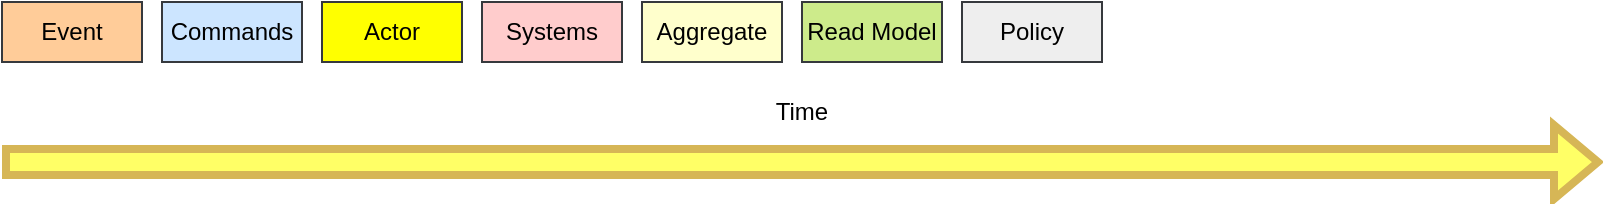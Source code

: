 <mxfile version="20.2.7" type="github" pages="2">
  <diagram id="AtYWghqInqU8W41oMeU8" name="initial">
    <mxGraphModel dx="1622" dy="826" grid="1" gridSize="10" guides="1" tooltips="1" connect="1" arrows="1" fold="1" page="1" pageScale="1" pageWidth="850" pageHeight="1100" math="0" shadow="0">
      <root>
        <mxCell id="0" />
        <mxCell id="1" parent="0" />
        <mxCell id="ltjhZGRiRAZDx3oG4LFS-5" value="" style="shape=flexArrow;endArrow=classic;html=1;rounded=0;strokeWidth=4;fillColor=#FFFF66;strokeColor=#d6b656;" parent="1" edge="1">
          <mxGeometry width="50" height="50" relative="1" as="geometry">
            <mxPoint x="20" y="90" as="sourcePoint" />
            <mxPoint x="820" y="90" as="targetPoint" />
          </mxGeometry>
        </mxCell>
        <mxCell id="ltjhZGRiRAZDx3oG4LFS-7" value="Time" style="text;html=1;strokeColor=none;fillColor=none;align=center;verticalAlign=middle;whiteSpace=wrap;rounded=0;" parent="1" vertex="1">
          <mxGeometry x="390" y="50" width="60" height="30" as="geometry" />
        </mxCell>
        <mxCell id="ltjhZGRiRAZDx3oG4LFS-10" value="Event" style="rounded=0;whiteSpace=wrap;html=1;fillColor=#ffcc99;strokeColor=#36393d;" parent="1" vertex="1">
          <mxGeometry x="20" y="10" width="70" height="30" as="geometry" />
        </mxCell>
        <mxCell id="ltjhZGRiRAZDx3oG4LFS-11" value="Commands" style="rounded=0;whiteSpace=wrap;html=1;fillColor=#cce5ff;strokeColor=#36393d;" parent="1" vertex="1">
          <mxGeometry x="100" y="10" width="70" height="30" as="geometry" />
        </mxCell>
        <mxCell id="ltjhZGRiRAZDx3oG4LFS-12" value="Systems" style="rounded=0;whiteSpace=wrap;html=1;fillColor=#ffcccc;strokeColor=#36393d;" parent="1" vertex="1">
          <mxGeometry x="260" y="10" width="70" height="30" as="geometry" />
        </mxCell>
        <mxCell id="ltjhZGRiRAZDx3oG4LFS-13" value="Actor" style="rounded=0;whiteSpace=wrap;html=1;fillColor=#FFFF00;strokeColor=#36393d;" parent="1" vertex="1">
          <mxGeometry x="180" y="10" width="70" height="30" as="geometry" />
        </mxCell>
        <mxCell id="ltjhZGRiRAZDx3oG4LFS-14" value="Aggregate" style="rounded=0;whiteSpace=wrap;html=1;fillColor=#FFFFCC;strokeColor=#36393d;" parent="1" vertex="1">
          <mxGeometry x="340" y="10" width="70" height="30" as="geometry" />
        </mxCell>
        <mxCell id="ltjhZGRiRAZDx3oG4LFS-15" value="Read Model" style="rounded=0;whiteSpace=wrap;html=1;fillColor=#cdeb8b;strokeColor=#36393d;" parent="1" vertex="1">
          <mxGeometry x="420" y="10" width="70" height="30" as="geometry" />
        </mxCell>
        <mxCell id="2CHt6bRqqWRJEDQmq2RW-1" value="Policy" style="rounded=0;whiteSpace=wrap;html=1;fillColor=#eeeeee;strokeColor=#36393d;" vertex="1" parent="1">
          <mxGeometry x="500" y="10" width="70" height="30" as="geometry" />
        </mxCell>
      </root>
    </mxGraphModel>
  </diagram>
  <diagram id="Cme46fnXYHSA-qkdWMQt" name="Map Events">
    <mxGraphModel dx="1379" dy="702" grid="1" gridSize="10" guides="1" tooltips="1" connect="1" arrows="1" fold="1" page="1" pageScale="1" pageWidth="850" pageHeight="1100" math="0" shadow="0">
      <root>
        <mxCell id="0" />
        <mxCell id="1" parent="0" />
        <mxCell id="kw3Ypy1PHTpfGPapWVnm-1" value="" style="shape=flexArrow;endArrow=classic;html=1;rounded=0;strokeWidth=4;fillColor=#FFFF66;strokeColor=#d6b656;" edge="1" parent="1">
          <mxGeometry width="50" height="50" relative="1" as="geometry">
            <mxPoint x="20" y="90" as="sourcePoint" />
            <mxPoint x="820" y="90" as="targetPoint" />
          </mxGeometry>
        </mxCell>
        <mxCell id="kw3Ypy1PHTpfGPapWVnm-2" value="Time" style="text;html=1;strokeColor=none;fillColor=none;align=center;verticalAlign=middle;whiteSpace=wrap;rounded=0;" vertex="1" parent="1">
          <mxGeometry x="390" y="50" width="60" height="30" as="geometry" />
        </mxCell>
        <mxCell id="kw3Ypy1PHTpfGPapWVnm-3" value="Event" style="rounded=0;whiteSpace=wrap;html=1;fillColor=#ffcc99;strokeColor=#36393d;" vertex="1" parent="1">
          <mxGeometry x="20" y="10" width="70" height="30" as="geometry" />
        </mxCell>
        <mxCell id="kw3Ypy1PHTpfGPapWVnm-4" value="Commands" style="rounded=0;whiteSpace=wrap;html=1;fillColor=#cce5ff;strokeColor=#36393d;" vertex="1" parent="1">
          <mxGeometry x="100" y="10" width="70" height="30" as="geometry" />
        </mxCell>
        <mxCell id="kw3Ypy1PHTpfGPapWVnm-5" value="Systems" style="rounded=0;whiteSpace=wrap;html=1;fillColor=#ffcccc;strokeColor=#36393d;" vertex="1" parent="1">
          <mxGeometry x="260" y="10" width="70" height="30" as="geometry" />
        </mxCell>
        <mxCell id="kw3Ypy1PHTpfGPapWVnm-6" value="Actor" style="rounded=0;whiteSpace=wrap;html=1;fillColor=#FFFF00;strokeColor=#36393d;" vertex="1" parent="1">
          <mxGeometry x="180" y="10" width="70" height="30" as="geometry" />
        </mxCell>
        <mxCell id="kw3Ypy1PHTpfGPapWVnm-7" value="Aggregate" style="rounded=0;whiteSpace=wrap;html=1;fillColor=#FFFFCC;strokeColor=#36393d;" vertex="1" parent="1">
          <mxGeometry x="340" y="10" width="70" height="30" as="geometry" />
        </mxCell>
        <mxCell id="kw3Ypy1PHTpfGPapWVnm-8" value="Read Model" style="rounded=0;whiteSpace=wrap;html=1;fillColor=#cdeb8b;strokeColor=#36393d;" vertex="1" parent="1">
          <mxGeometry x="420" y="10" width="70" height="30" as="geometry" />
        </mxCell>
        <mxCell id="kw3Ypy1PHTpfGPapWVnm-9" value="Policy" style="rounded=0;whiteSpace=wrap;html=1;fillColor=#eeeeee;strokeColor=#36393d;" vertex="1" parent="1">
          <mxGeometry x="500" y="10" width="70" height="30" as="geometry" />
        </mxCell>
      </root>
    </mxGraphModel>
  </diagram>
</mxfile>

